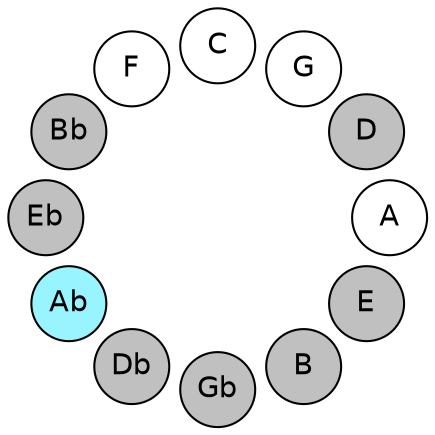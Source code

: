 
graph {

layout = circo;
mindist = .1

node [shape = circle, fontname = Helvetica, margin = 0, style = filled]
edge [style=invis]

subgraph 1 {
	E -- B -- Gb -- Db -- Ab -- Eb -- Bb -- F -- C -- G -- D -- A -- E
}

E [fillcolor = gray];
B [fillcolor = gray];
Gb [fillcolor = gray];
Db [fillcolor = gray];
Ab [fillcolor = cadetblue1];
Eb [fillcolor = gray];
Bb [fillcolor = gray];
F [fillcolor = white];
C [fillcolor = white];
G [fillcolor = white];
D [fillcolor = gray];
A [fillcolor = white];
}
